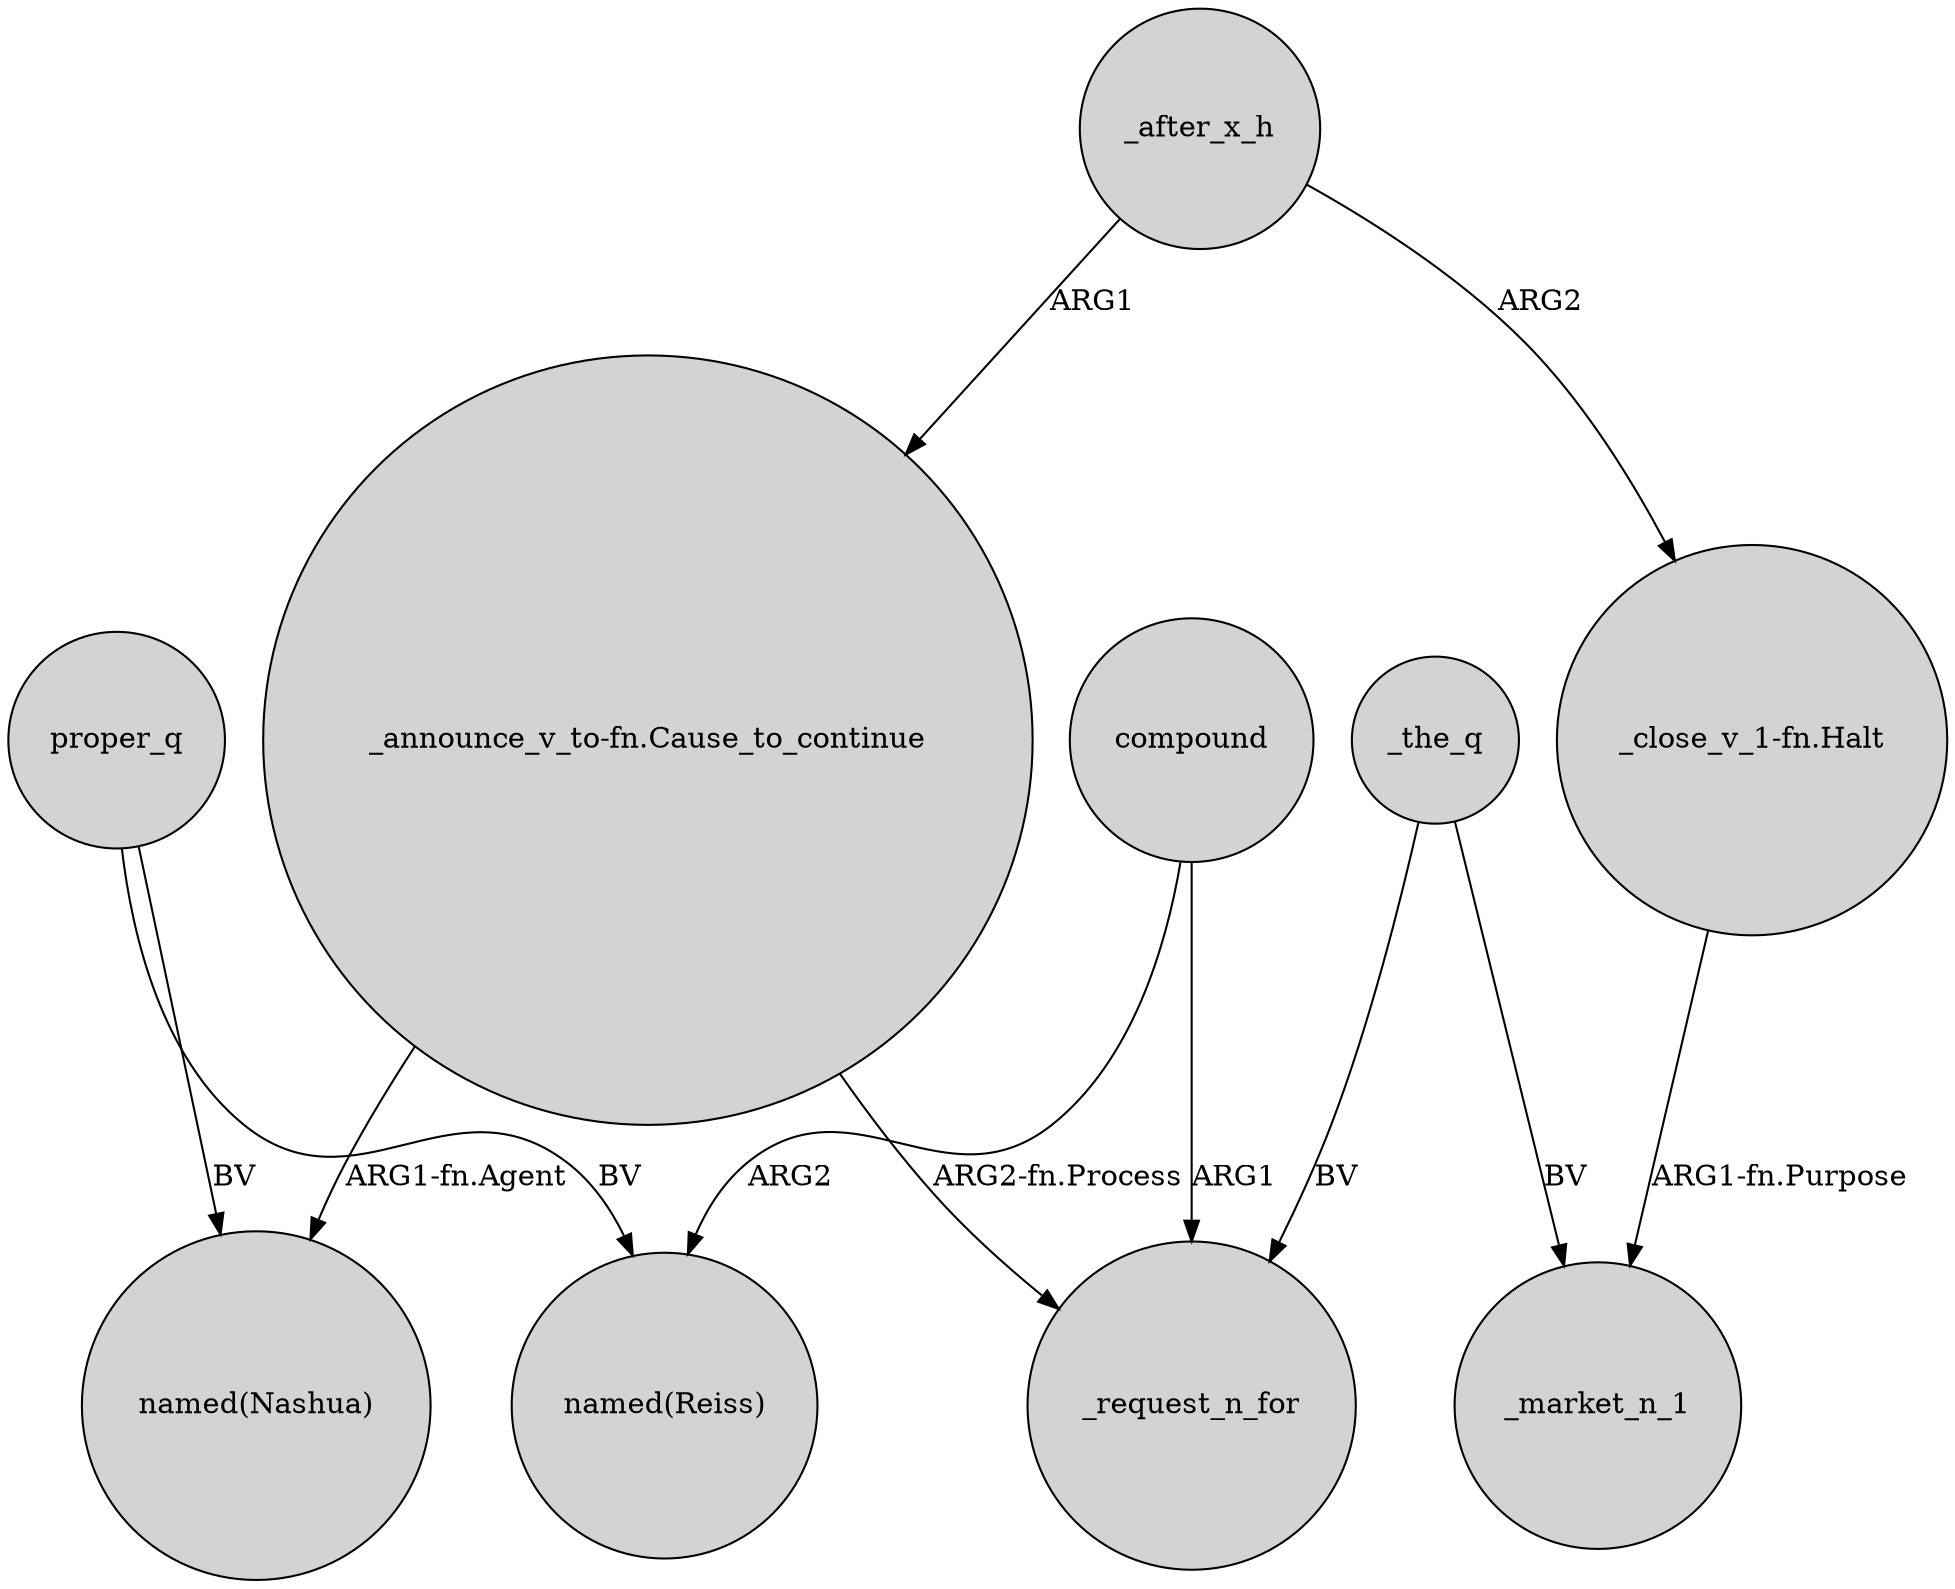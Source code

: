 digraph {
	node [shape=circle style=filled]
	"_announce_v_to-fn.Cause_to_continue" -> "named(Nashua)" [label="ARG1-fn.Agent"]
	proper_q -> "named(Reiss)" [label=BV]
	_after_x_h -> "_announce_v_to-fn.Cause_to_continue" [label=ARG1]
	compound -> _request_n_for [label=ARG1]
	"_close_v_1-fn.Halt" -> _market_n_1 [label="ARG1-fn.Purpose"]
	_the_q -> _request_n_for [label=BV]
	_the_q -> _market_n_1 [label=BV]
	compound -> "named(Reiss)" [label=ARG2]
	proper_q -> "named(Nashua)" [label=BV]
	"_announce_v_to-fn.Cause_to_continue" -> _request_n_for [label="ARG2-fn.Process"]
	_after_x_h -> "_close_v_1-fn.Halt" [label=ARG2]
}
